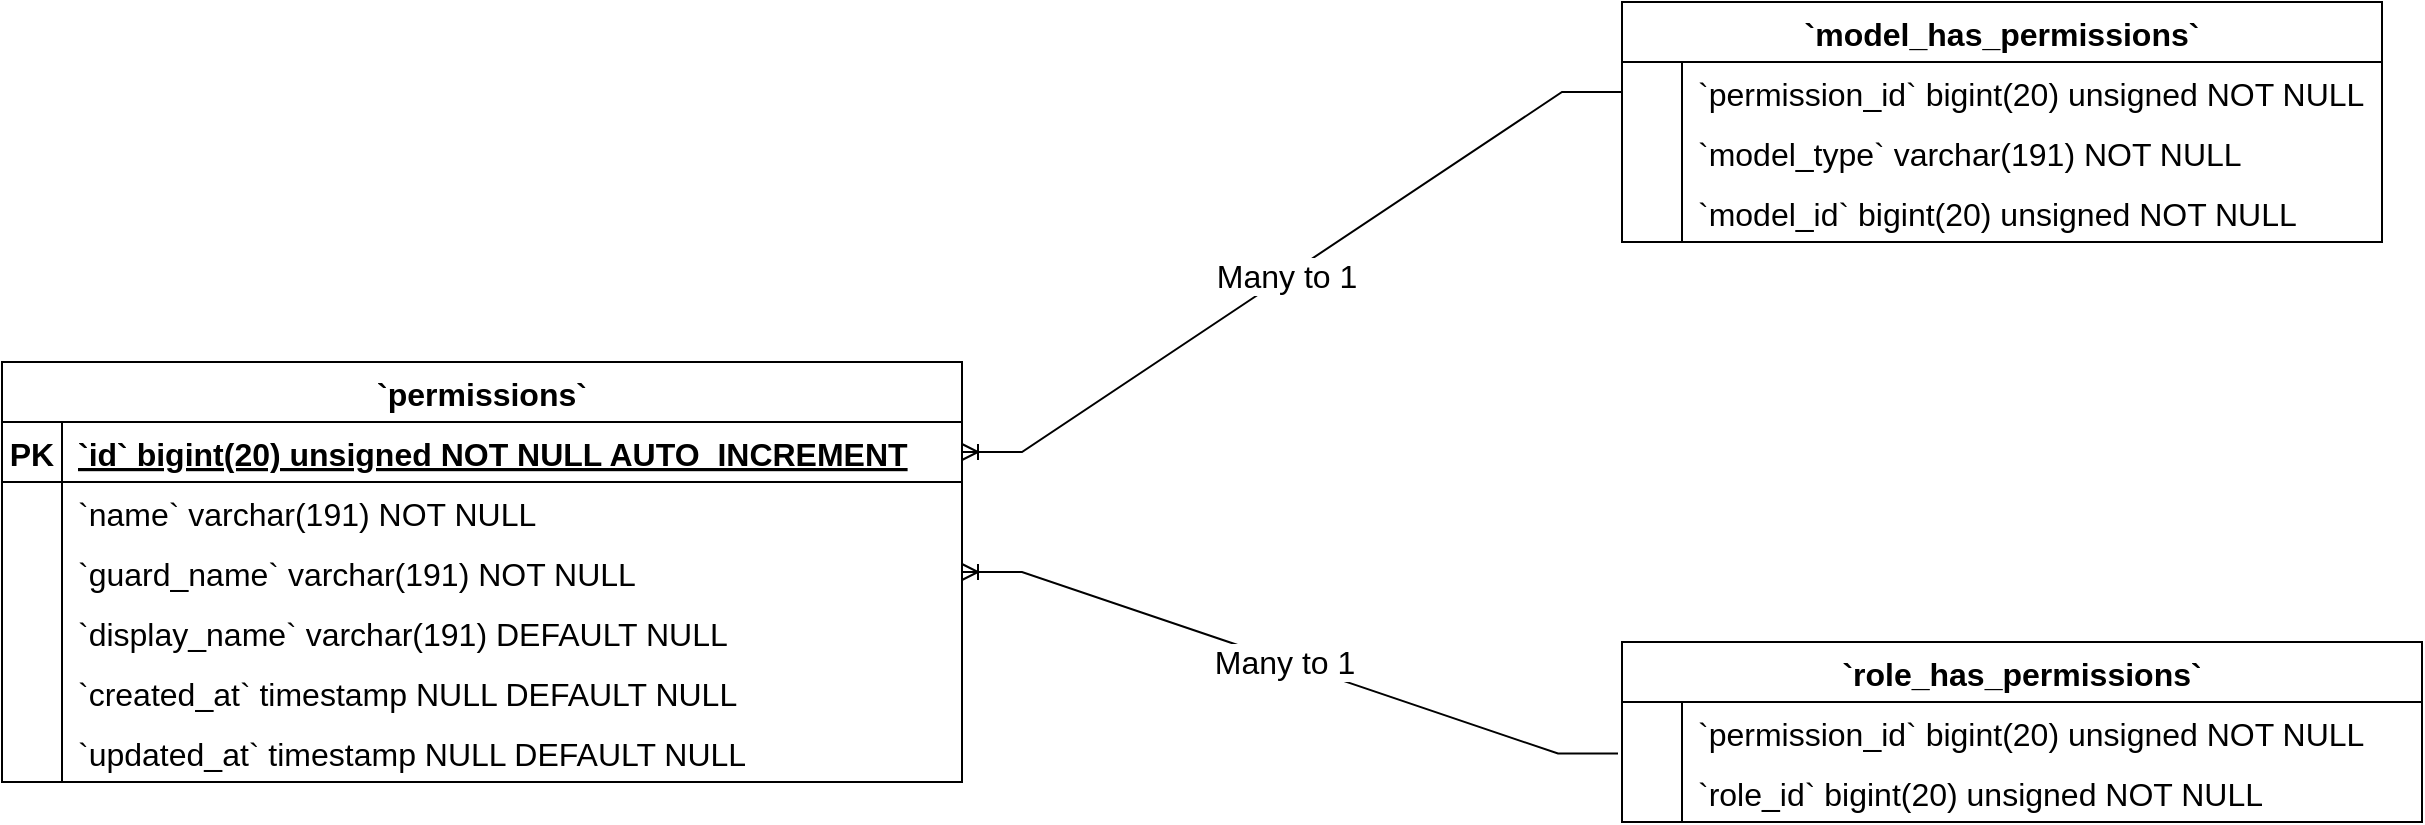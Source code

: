 <mxfile version="24.2.8" type="github">
  <diagram name="Page-1" id="tpcj-IPgKjxKGyHBcLKC">
    <mxGraphModel dx="1323" dy="687" grid="1" gridSize="10" guides="1" tooltips="1" connect="1" arrows="1" fold="1" page="1" pageScale="1" pageWidth="850" pageHeight="1100" math="0" shadow="0">
      <root>
        <mxCell id="0" />
        <mxCell id="1" parent="0" />
        <mxCell id="-ubXxWE5U1ih3pDJ44WY-2" value="`permissions`" style="shape=table;startSize=30;container=1;collapsible=1;childLayout=tableLayout;fixedRows=1;rowLines=0;fontStyle=1;align=center;resizeLast=1;fontSize=16;" vertex="1" parent="1">
          <mxGeometry x="490" y="300" width="480" height="210" as="geometry" />
        </mxCell>
        <mxCell id="-ubXxWE5U1ih3pDJ44WY-3" value="" style="shape=tableRow;horizontal=0;startSize=0;swimlaneHead=0;swimlaneBody=0;fillColor=none;collapsible=0;dropTarget=0;points=[[0,0.5],[1,0.5]];portConstraint=eastwest;strokeColor=inherit;top=0;left=0;right=0;bottom=1;fontSize=16;" vertex="1" parent="-ubXxWE5U1ih3pDJ44WY-2">
          <mxGeometry y="30" width="480" height="30" as="geometry" />
        </mxCell>
        <mxCell id="-ubXxWE5U1ih3pDJ44WY-4" value="PK" style="shape=partialRectangle;overflow=hidden;connectable=0;fillColor=none;strokeColor=inherit;top=0;left=0;bottom=0;right=0;fontStyle=1;fontSize=16;" vertex="1" parent="-ubXxWE5U1ih3pDJ44WY-3">
          <mxGeometry width="30" height="30" as="geometry">
            <mxRectangle width="30" height="30" as="alternateBounds" />
          </mxGeometry>
        </mxCell>
        <mxCell id="-ubXxWE5U1ih3pDJ44WY-5" value="`id` bigint(20) unsigned NOT NULL AUTO_INCREMENT" style="shape=partialRectangle;overflow=hidden;connectable=0;fillColor=none;align=left;strokeColor=inherit;top=0;left=0;bottom=0;right=0;spacingLeft=6;fontStyle=5;fontSize=16;" vertex="1" parent="-ubXxWE5U1ih3pDJ44WY-3">
          <mxGeometry x="30" width="450" height="30" as="geometry">
            <mxRectangle width="450" height="30" as="alternateBounds" />
          </mxGeometry>
        </mxCell>
        <mxCell id="-ubXxWE5U1ih3pDJ44WY-6" value="" style="shape=tableRow;horizontal=0;startSize=0;swimlaneHead=0;swimlaneBody=0;fillColor=none;collapsible=0;dropTarget=0;points=[[0,0.5],[1,0.5]];portConstraint=eastwest;strokeColor=inherit;top=0;left=0;right=0;bottom=0;fontSize=16;" vertex="1" parent="-ubXxWE5U1ih3pDJ44WY-2">
          <mxGeometry y="60" width="480" height="30" as="geometry" />
        </mxCell>
        <mxCell id="-ubXxWE5U1ih3pDJ44WY-7" value="" style="shape=partialRectangle;overflow=hidden;connectable=0;fillColor=none;strokeColor=inherit;top=0;left=0;bottom=0;right=0;fontSize=16;" vertex="1" parent="-ubXxWE5U1ih3pDJ44WY-6">
          <mxGeometry width="30" height="30" as="geometry">
            <mxRectangle width="30" height="30" as="alternateBounds" />
          </mxGeometry>
        </mxCell>
        <mxCell id="-ubXxWE5U1ih3pDJ44WY-8" value="`name` varchar(191) NOT NULL" style="shape=partialRectangle;overflow=hidden;connectable=0;fillColor=none;align=left;strokeColor=inherit;top=0;left=0;bottom=0;right=0;spacingLeft=6;fontSize=16;" vertex="1" parent="-ubXxWE5U1ih3pDJ44WY-6">
          <mxGeometry x="30" width="450" height="30" as="geometry">
            <mxRectangle width="450" height="30" as="alternateBounds" />
          </mxGeometry>
        </mxCell>
        <mxCell id="-ubXxWE5U1ih3pDJ44WY-9" value="" style="shape=tableRow;horizontal=0;startSize=0;swimlaneHead=0;swimlaneBody=0;fillColor=none;collapsible=0;dropTarget=0;points=[[0,0.5],[1,0.5]];portConstraint=eastwest;strokeColor=inherit;top=0;left=0;right=0;bottom=0;fontSize=16;" vertex="1" parent="-ubXxWE5U1ih3pDJ44WY-2">
          <mxGeometry y="90" width="480" height="30" as="geometry" />
        </mxCell>
        <mxCell id="-ubXxWE5U1ih3pDJ44WY-10" value="" style="shape=partialRectangle;overflow=hidden;connectable=0;fillColor=none;strokeColor=inherit;top=0;left=0;bottom=0;right=0;fontSize=16;" vertex="1" parent="-ubXxWE5U1ih3pDJ44WY-9">
          <mxGeometry width="30" height="30" as="geometry">
            <mxRectangle width="30" height="30" as="alternateBounds" />
          </mxGeometry>
        </mxCell>
        <mxCell id="-ubXxWE5U1ih3pDJ44WY-11" value="`guard_name` varchar(191) NOT NULL" style="shape=partialRectangle;overflow=hidden;connectable=0;fillColor=none;align=left;strokeColor=inherit;top=0;left=0;bottom=0;right=0;spacingLeft=6;fontSize=16;" vertex="1" parent="-ubXxWE5U1ih3pDJ44WY-9">
          <mxGeometry x="30" width="450" height="30" as="geometry">
            <mxRectangle width="450" height="30" as="alternateBounds" />
          </mxGeometry>
        </mxCell>
        <mxCell id="-ubXxWE5U1ih3pDJ44WY-12" value="" style="shape=tableRow;horizontal=0;startSize=0;swimlaneHead=0;swimlaneBody=0;fillColor=none;collapsible=0;dropTarget=0;points=[[0,0.5],[1,0.5]];portConstraint=eastwest;strokeColor=inherit;top=0;left=0;right=0;bottom=0;fontSize=16;" vertex="1" parent="-ubXxWE5U1ih3pDJ44WY-2">
          <mxGeometry y="120" width="480" height="30" as="geometry" />
        </mxCell>
        <mxCell id="-ubXxWE5U1ih3pDJ44WY-13" value="" style="shape=partialRectangle;overflow=hidden;connectable=0;fillColor=none;strokeColor=inherit;top=0;left=0;bottom=0;right=0;fontSize=16;" vertex="1" parent="-ubXxWE5U1ih3pDJ44WY-12">
          <mxGeometry width="30" height="30" as="geometry">
            <mxRectangle width="30" height="30" as="alternateBounds" />
          </mxGeometry>
        </mxCell>
        <mxCell id="-ubXxWE5U1ih3pDJ44WY-14" value="`display_name` varchar(191) DEFAULT NULL" style="shape=partialRectangle;overflow=hidden;connectable=0;fillColor=none;align=left;strokeColor=inherit;top=0;left=0;bottom=0;right=0;spacingLeft=6;fontSize=16;" vertex="1" parent="-ubXxWE5U1ih3pDJ44WY-12">
          <mxGeometry x="30" width="450" height="30" as="geometry">
            <mxRectangle width="450" height="30" as="alternateBounds" />
          </mxGeometry>
        </mxCell>
        <mxCell id="-ubXxWE5U1ih3pDJ44WY-15" value="" style="shape=tableRow;horizontal=0;startSize=0;swimlaneHead=0;swimlaneBody=0;fillColor=none;collapsible=0;dropTarget=0;points=[[0,0.5],[1,0.5]];portConstraint=eastwest;strokeColor=inherit;top=0;left=0;right=0;bottom=0;fontSize=16;" vertex="1" parent="-ubXxWE5U1ih3pDJ44WY-2">
          <mxGeometry y="150" width="480" height="30" as="geometry" />
        </mxCell>
        <mxCell id="-ubXxWE5U1ih3pDJ44WY-16" value="" style="shape=partialRectangle;overflow=hidden;connectable=0;fillColor=none;strokeColor=inherit;top=0;left=0;bottom=0;right=0;fontSize=16;" vertex="1" parent="-ubXxWE5U1ih3pDJ44WY-15">
          <mxGeometry width="30" height="30" as="geometry">
            <mxRectangle width="30" height="30" as="alternateBounds" />
          </mxGeometry>
        </mxCell>
        <mxCell id="-ubXxWE5U1ih3pDJ44WY-17" value="`created_at` timestamp NULL DEFAULT NULL" style="shape=partialRectangle;overflow=hidden;connectable=0;fillColor=none;align=left;strokeColor=inherit;top=0;left=0;bottom=0;right=0;spacingLeft=6;fontSize=16;" vertex="1" parent="-ubXxWE5U1ih3pDJ44WY-15">
          <mxGeometry x="30" width="450" height="30" as="geometry">
            <mxRectangle width="450" height="30" as="alternateBounds" />
          </mxGeometry>
        </mxCell>
        <mxCell id="-ubXxWE5U1ih3pDJ44WY-18" value="" style="shape=tableRow;horizontal=0;startSize=0;swimlaneHead=0;swimlaneBody=0;fillColor=none;collapsible=0;dropTarget=0;points=[[0,0.5],[1,0.5]];portConstraint=eastwest;strokeColor=inherit;top=0;left=0;right=0;bottom=0;fontSize=16;" vertex="1" parent="-ubXxWE5U1ih3pDJ44WY-2">
          <mxGeometry y="180" width="480" height="30" as="geometry" />
        </mxCell>
        <mxCell id="-ubXxWE5U1ih3pDJ44WY-19" value="" style="shape=partialRectangle;overflow=hidden;connectable=0;fillColor=none;strokeColor=inherit;top=0;left=0;bottom=0;right=0;fontSize=16;" vertex="1" parent="-ubXxWE5U1ih3pDJ44WY-18">
          <mxGeometry width="30" height="30" as="geometry">
            <mxRectangle width="30" height="30" as="alternateBounds" />
          </mxGeometry>
        </mxCell>
        <mxCell id="-ubXxWE5U1ih3pDJ44WY-20" value="`updated_at` timestamp NULL DEFAULT NULL" style="shape=partialRectangle;overflow=hidden;connectable=0;fillColor=none;align=left;strokeColor=inherit;top=0;left=0;bottom=0;right=0;spacingLeft=6;fontSize=16;" vertex="1" parent="-ubXxWE5U1ih3pDJ44WY-18">
          <mxGeometry x="30" width="450" height="30" as="geometry">
            <mxRectangle width="450" height="30" as="alternateBounds" />
          </mxGeometry>
        </mxCell>
        <mxCell id="-ubXxWE5U1ih3pDJ44WY-21" value="`model_has_permissions`" style="shape=table;startSize=30;container=1;collapsible=1;childLayout=tableLayout;fixedRows=1;rowLines=0;fontStyle=1;align=center;resizeLast=1;fontSize=16;" vertex="1" parent="1">
          <mxGeometry x="1300" y="120" width="380" height="120" as="geometry" />
        </mxCell>
        <mxCell id="-ubXxWE5U1ih3pDJ44WY-22" value="" style="shape=tableRow;horizontal=0;startSize=0;swimlaneHead=0;swimlaneBody=0;fillColor=none;collapsible=0;dropTarget=0;points=[[0,0.5],[1,0.5]];portConstraint=eastwest;strokeColor=inherit;top=0;left=0;right=0;bottom=0;fontSize=16;" vertex="1" parent="-ubXxWE5U1ih3pDJ44WY-21">
          <mxGeometry y="30" width="380" height="30" as="geometry" />
        </mxCell>
        <mxCell id="-ubXxWE5U1ih3pDJ44WY-23" value="" style="shape=partialRectangle;overflow=hidden;connectable=0;fillColor=none;strokeColor=inherit;top=0;left=0;bottom=0;right=0;fontSize=16;" vertex="1" parent="-ubXxWE5U1ih3pDJ44WY-22">
          <mxGeometry width="30" height="30" as="geometry">
            <mxRectangle width="30" height="30" as="alternateBounds" />
          </mxGeometry>
        </mxCell>
        <mxCell id="-ubXxWE5U1ih3pDJ44WY-24" value="`permission_id` bigint(20) unsigned NOT NULL" style="shape=partialRectangle;overflow=hidden;connectable=0;fillColor=none;align=left;strokeColor=inherit;top=0;left=0;bottom=0;right=0;spacingLeft=6;fontSize=16;" vertex="1" parent="-ubXxWE5U1ih3pDJ44WY-22">
          <mxGeometry x="30" width="350" height="30" as="geometry">
            <mxRectangle width="350" height="30" as="alternateBounds" />
          </mxGeometry>
        </mxCell>
        <mxCell id="-ubXxWE5U1ih3pDJ44WY-25" value="" style="shape=tableRow;horizontal=0;startSize=0;swimlaneHead=0;swimlaneBody=0;fillColor=none;collapsible=0;dropTarget=0;points=[[0,0.5],[1,0.5]];portConstraint=eastwest;strokeColor=inherit;top=0;left=0;right=0;bottom=0;fontSize=16;" vertex="1" parent="-ubXxWE5U1ih3pDJ44WY-21">
          <mxGeometry y="60" width="380" height="30" as="geometry" />
        </mxCell>
        <mxCell id="-ubXxWE5U1ih3pDJ44WY-26" value="" style="shape=partialRectangle;overflow=hidden;connectable=0;fillColor=none;strokeColor=inherit;top=0;left=0;bottom=0;right=0;fontSize=16;" vertex="1" parent="-ubXxWE5U1ih3pDJ44WY-25">
          <mxGeometry width="30" height="30" as="geometry">
            <mxRectangle width="30" height="30" as="alternateBounds" />
          </mxGeometry>
        </mxCell>
        <mxCell id="-ubXxWE5U1ih3pDJ44WY-27" value="`model_type` varchar(191) NOT NULL" style="shape=partialRectangle;overflow=hidden;connectable=0;fillColor=none;align=left;strokeColor=inherit;top=0;left=0;bottom=0;right=0;spacingLeft=6;fontSize=16;" vertex="1" parent="-ubXxWE5U1ih3pDJ44WY-25">
          <mxGeometry x="30" width="350" height="30" as="geometry">
            <mxRectangle width="350" height="30" as="alternateBounds" />
          </mxGeometry>
        </mxCell>
        <mxCell id="-ubXxWE5U1ih3pDJ44WY-28" value="" style="shape=tableRow;horizontal=0;startSize=0;swimlaneHead=0;swimlaneBody=0;fillColor=none;collapsible=0;dropTarget=0;points=[[0,0.5],[1,0.5]];portConstraint=eastwest;strokeColor=inherit;top=0;left=0;right=0;bottom=0;fontSize=16;" vertex="1" parent="-ubXxWE5U1ih3pDJ44WY-21">
          <mxGeometry y="90" width="380" height="30" as="geometry" />
        </mxCell>
        <mxCell id="-ubXxWE5U1ih3pDJ44WY-29" value="" style="shape=partialRectangle;overflow=hidden;connectable=0;fillColor=none;strokeColor=inherit;top=0;left=0;bottom=0;right=0;fontSize=16;" vertex="1" parent="-ubXxWE5U1ih3pDJ44WY-28">
          <mxGeometry width="30" height="30" as="geometry">
            <mxRectangle width="30" height="30" as="alternateBounds" />
          </mxGeometry>
        </mxCell>
        <mxCell id="-ubXxWE5U1ih3pDJ44WY-30" value="`model_id` bigint(20) unsigned NOT NULL" style="shape=partialRectangle;overflow=hidden;connectable=0;fillColor=none;align=left;strokeColor=inherit;top=0;left=0;bottom=0;right=0;spacingLeft=6;fontSize=16;" vertex="1" parent="-ubXxWE5U1ih3pDJ44WY-28">
          <mxGeometry x="30" width="350" height="30" as="geometry">
            <mxRectangle width="350" height="30" as="alternateBounds" />
          </mxGeometry>
        </mxCell>
        <mxCell id="-ubXxWE5U1ih3pDJ44WY-31" value="" style="edgeStyle=entityRelationEdgeStyle;fontSize=16;html=1;endArrow=ERoneToMany;rounded=0;exitX=0;exitY=0.5;exitDx=0;exitDy=0;" edge="1" parent="1" source="-ubXxWE5U1ih3pDJ44WY-22" target="-ubXxWE5U1ih3pDJ44WY-3">
          <mxGeometry width="100" height="100" relative="1" as="geometry">
            <mxPoint x="430" y="330" as="sourcePoint" />
            <mxPoint x="530" y="230" as="targetPoint" />
          </mxGeometry>
        </mxCell>
        <mxCell id="-ubXxWE5U1ih3pDJ44WY-32" value="&lt;font style=&quot;font-size: 16px;&quot;&gt;Many to 1&lt;/font&gt;" style="edgeLabel;html=1;align=center;verticalAlign=middle;resizable=0;points=[];fontSize=16;" vertex="1" connectable="0" parent="-ubXxWE5U1ih3pDJ44WY-31">
          <mxGeometry x="0.014" relative="1" as="geometry">
            <mxPoint x="-1" as="offset" />
          </mxGeometry>
        </mxCell>
        <mxCell id="-ubXxWE5U1ih3pDJ44WY-33" value="`role_has_permissions`" style="shape=table;startSize=30;container=1;collapsible=1;childLayout=tableLayout;fixedRows=1;rowLines=0;fontStyle=1;align=center;resizeLast=1;fontSize=16;" vertex="1" parent="1">
          <mxGeometry x="1300" y="440" width="400" height="90" as="geometry" />
        </mxCell>
        <mxCell id="-ubXxWE5U1ih3pDJ44WY-34" value="" style="shape=tableRow;horizontal=0;startSize=0;swimlaneHead=0;swimlaneBody=0;fillColor=none;collapsible=0;dropTarget=0;points=[[0,0.5],[1,0.5]];portConstraint=eastwest;strokeColor=inherit;top=0;left=0;right=0;bottom=0;fontSize=16;" vertex="1" parent="-ubXxWE5U1ih3pDJ44WY-33">
          <mxGeometry y="30" width="400" height="30" as="geometry" />
        </mxCell>
        <mxCell id="-ubXxWE5U1ih3pDJ44WY-35" value="" style="shape=partialRectangle;overflow=hidden;connectable=0;fillColor=none;strokeColor=inherit;top=0;left=0;bottom=0;right=0;fontSize=16;" vertex="1" parent="-ubXxWE5U1ih3pDJ44WY-34">
          <mxGeometry width="30" height="30" as="geometry">
            <mxRectangle width="30" height="30" as="alternateBounds" />
          </mxGeometry>
        </mxCell>
        <mxCell id="-ubXxWE5U1ih3pDJ44WY-36" value="`permission_id` bigint(20) unsigned NOT NULL" style="shape=partialRectangle;overflow=hidden;connectable=0;fillColor=none;align=left;strokeColor=inherit;top=0;left=0;bottom=0;right=0;spacingLeft=6;fontSize=16;" vertex="1" parent="-ubXxWE5U1ih3pDJ44WY-34">
          <mxGeometry x="30" width="370" height="30" as="geometry">
            <mxRectangle width="370" height="30" as="alternateBounds" />
          </mxGeometry>
        </mxCell>
        <mxCell id="-ubXxWE5U1ih3pDJ44WY-37" value="" style="shape=tableRow;horizontal=0;startSize=0;swimlaneHead=0;swimlaneBody=0;fillColor=none;collapsible=0;dropTarget=0;points=[[0,0.5],[1,0.5]];portConstraint=eastwest;strokeColor=inherit;top=0;left=0;right=0;bottom=0;fontSize=16;" vertex="1" parent="-ubXxWE5U1ih3pDJ44WY-33">
          <mxGeometry y="60" width="400" height="30" as="geometry" />
        </mxCell>
        <mxCell id="-ubXxWE5U1ih3pDJ44WY-38" value="" style="shape=partialRectangle;overflow=hidden;connectable=0;fillColor=none;strokeColor=inherit;top=0;left=0;bottom=0;right=0;fontSize=16;" vertex="1" parent="-ubXxWE5U1ih3pDJ44WY-37">
          <mxGeometry width="30" height="30" as="geometry">
            <mxRectangle width="30" height="30" as="alternateBounds" />
          </mxGeometry>
        </mxCell>
        <mxCell id="-ubXxWE5U1ih3pDJ44WY-39" value="`role_id` bigint(20) unsigned NOT NULL" style="shape=partialRectangle;overflow=hidden;connectable=0;fillColor=none;align=left;strokeColor=inherit;top=0;left=0;bottom=0;right=0;spacingLeft=6;fontSize=16;" vertex="1" parent="-ubXxWE5U1ih3pDJ44WY-37">
          <mxGeometry x="30" width="370" height="30" as="geometry">
            <mxRectangle width="370" height="30" as="alternateBounds" />
          </mxGeometry>
        </mxCell>
        <mxCell id="-ubXxWE5U1ih3pDJ44WY-41" value="" style="edgeStyle=entityRelationEdgeStyle;fontSize=16;html=1;endArrow=ERoneToMany;rounded=0;exitX=-0.005;exitY=-0.141;exitDx=0;exitDy=0;entryX=1;entryY=0.5;entryDx=0;entryDy=0;exitPerimeter=0;" edge="1" parent="1" source="-ubXxWE5U1ih3pDJ44WY-37" target="-ubXxWE5U1ih3pDJ44WY-9">
          <mxGeometry width="100" height="100" relative="1" as="geometry">
            <mxPoint x="1310" y="175" as="sourcePoint" />
            <mxPoint x="980" y="355" as="targetPoint" />
          </mxGeometry>
        </mxCell>
        <mxCell id="-ubXxWE5U1ih3pDJ44WY-42" value="&lt;font style=&quot;font-size: 16px;&quot;&gt;Many to 1&lt;/font&gt;" style="edgeLabel;html=1;align=center;verticalAlign=middle;resizable=0;points=[];fontSize=16;" vertex="1" connectable="0" parent="-ubXxWE5U1ih3pDJ44WY-41">
          <mxGeometry x="0.014" relative="1" as="geometry">
            <mxPoint x="-1" as="offset" />
          </mxGeometry>
        </mxCell>
      </root>
    </mxGraphModel>
  </diagram>
</mxfile>
